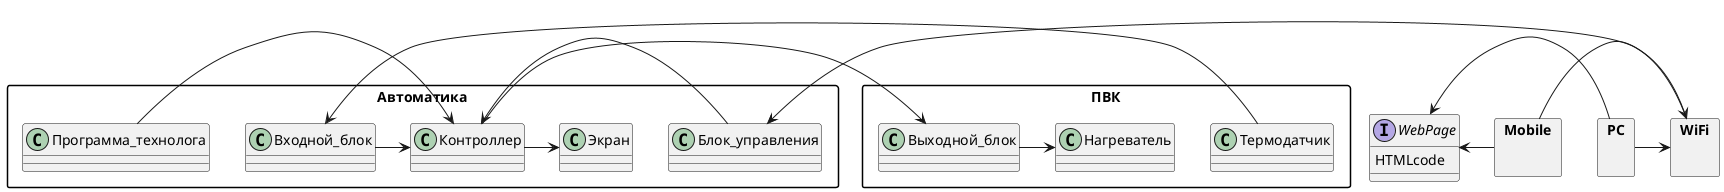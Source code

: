 @startuml AllCheme

skinparam PackageStyle rectangle
skinparam PageMargin 5




interface WebPage{
    HTMLcode
}

package PC{}

package Mobile{}

package WiFi{}

package Автоматика{
    
    class Экран{}
    class Программа_технолога{}
    class Контроллер{}
    class Входной_блок{}
    class Блок_управления{}
}

package ПВК{
    class Термодатчик
    class Нагреватель
    class Выходной_блок
}




Контроллер<-Блок_управления
Термодатчик->Входной_блок
Входной_блок->Контроллер
Программа_технолога -> Контроллер

Контроллер->Экран
Контроллер->Выходной_блок
Выходной_блок->Нагреватель

WebPage<-PC
WebPage<-Mobile
PC->WiFi
Mobile->WiFi
WiFi->Блок_управления

@enduml 